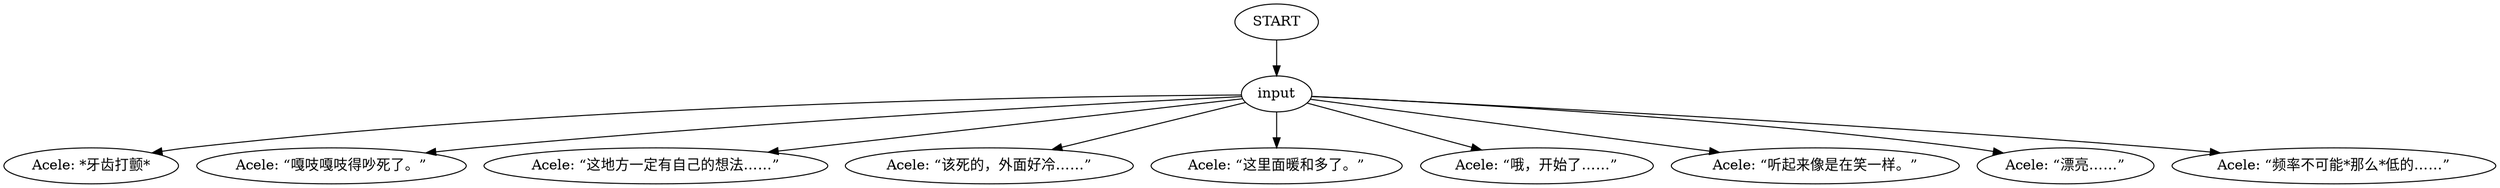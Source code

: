 # ICE / ACELE barks
# Things Acele says, when on ice.
# ==================================================
digraph G {
	  0 [label="START"];
	  1 [label="input"];
	  2 [label="Acele: *牙齿打颤*"];
	  3 [label="Acele: “嘎吱嘎吱得吵死了。”"];
	  4 [label="Acele: “这地方一定有自己的想法……”"];
	  5 [label="Acele: “该死的，外面好冷……”"];
	  7 [label="Acele: “这里面暖和多了。”"];
	  8 [label="Acele: “哦，开始了……”"];
	  9 [label="Acele: “听起来像是在笑一样。”"];
	  10 [label="Acele: “漂亮……”"];
	  11 [label="Acele: “频率不可能*那么*低的……”"];
	  0 -> 1
	  1 -> 2
	  1 -> 3
	  1 -> 4
	  1 -> 5
	  1 -> 7
	  1 -> 8
	  1 -> 9
	  1 -> 10
	  1 -> 11
}

